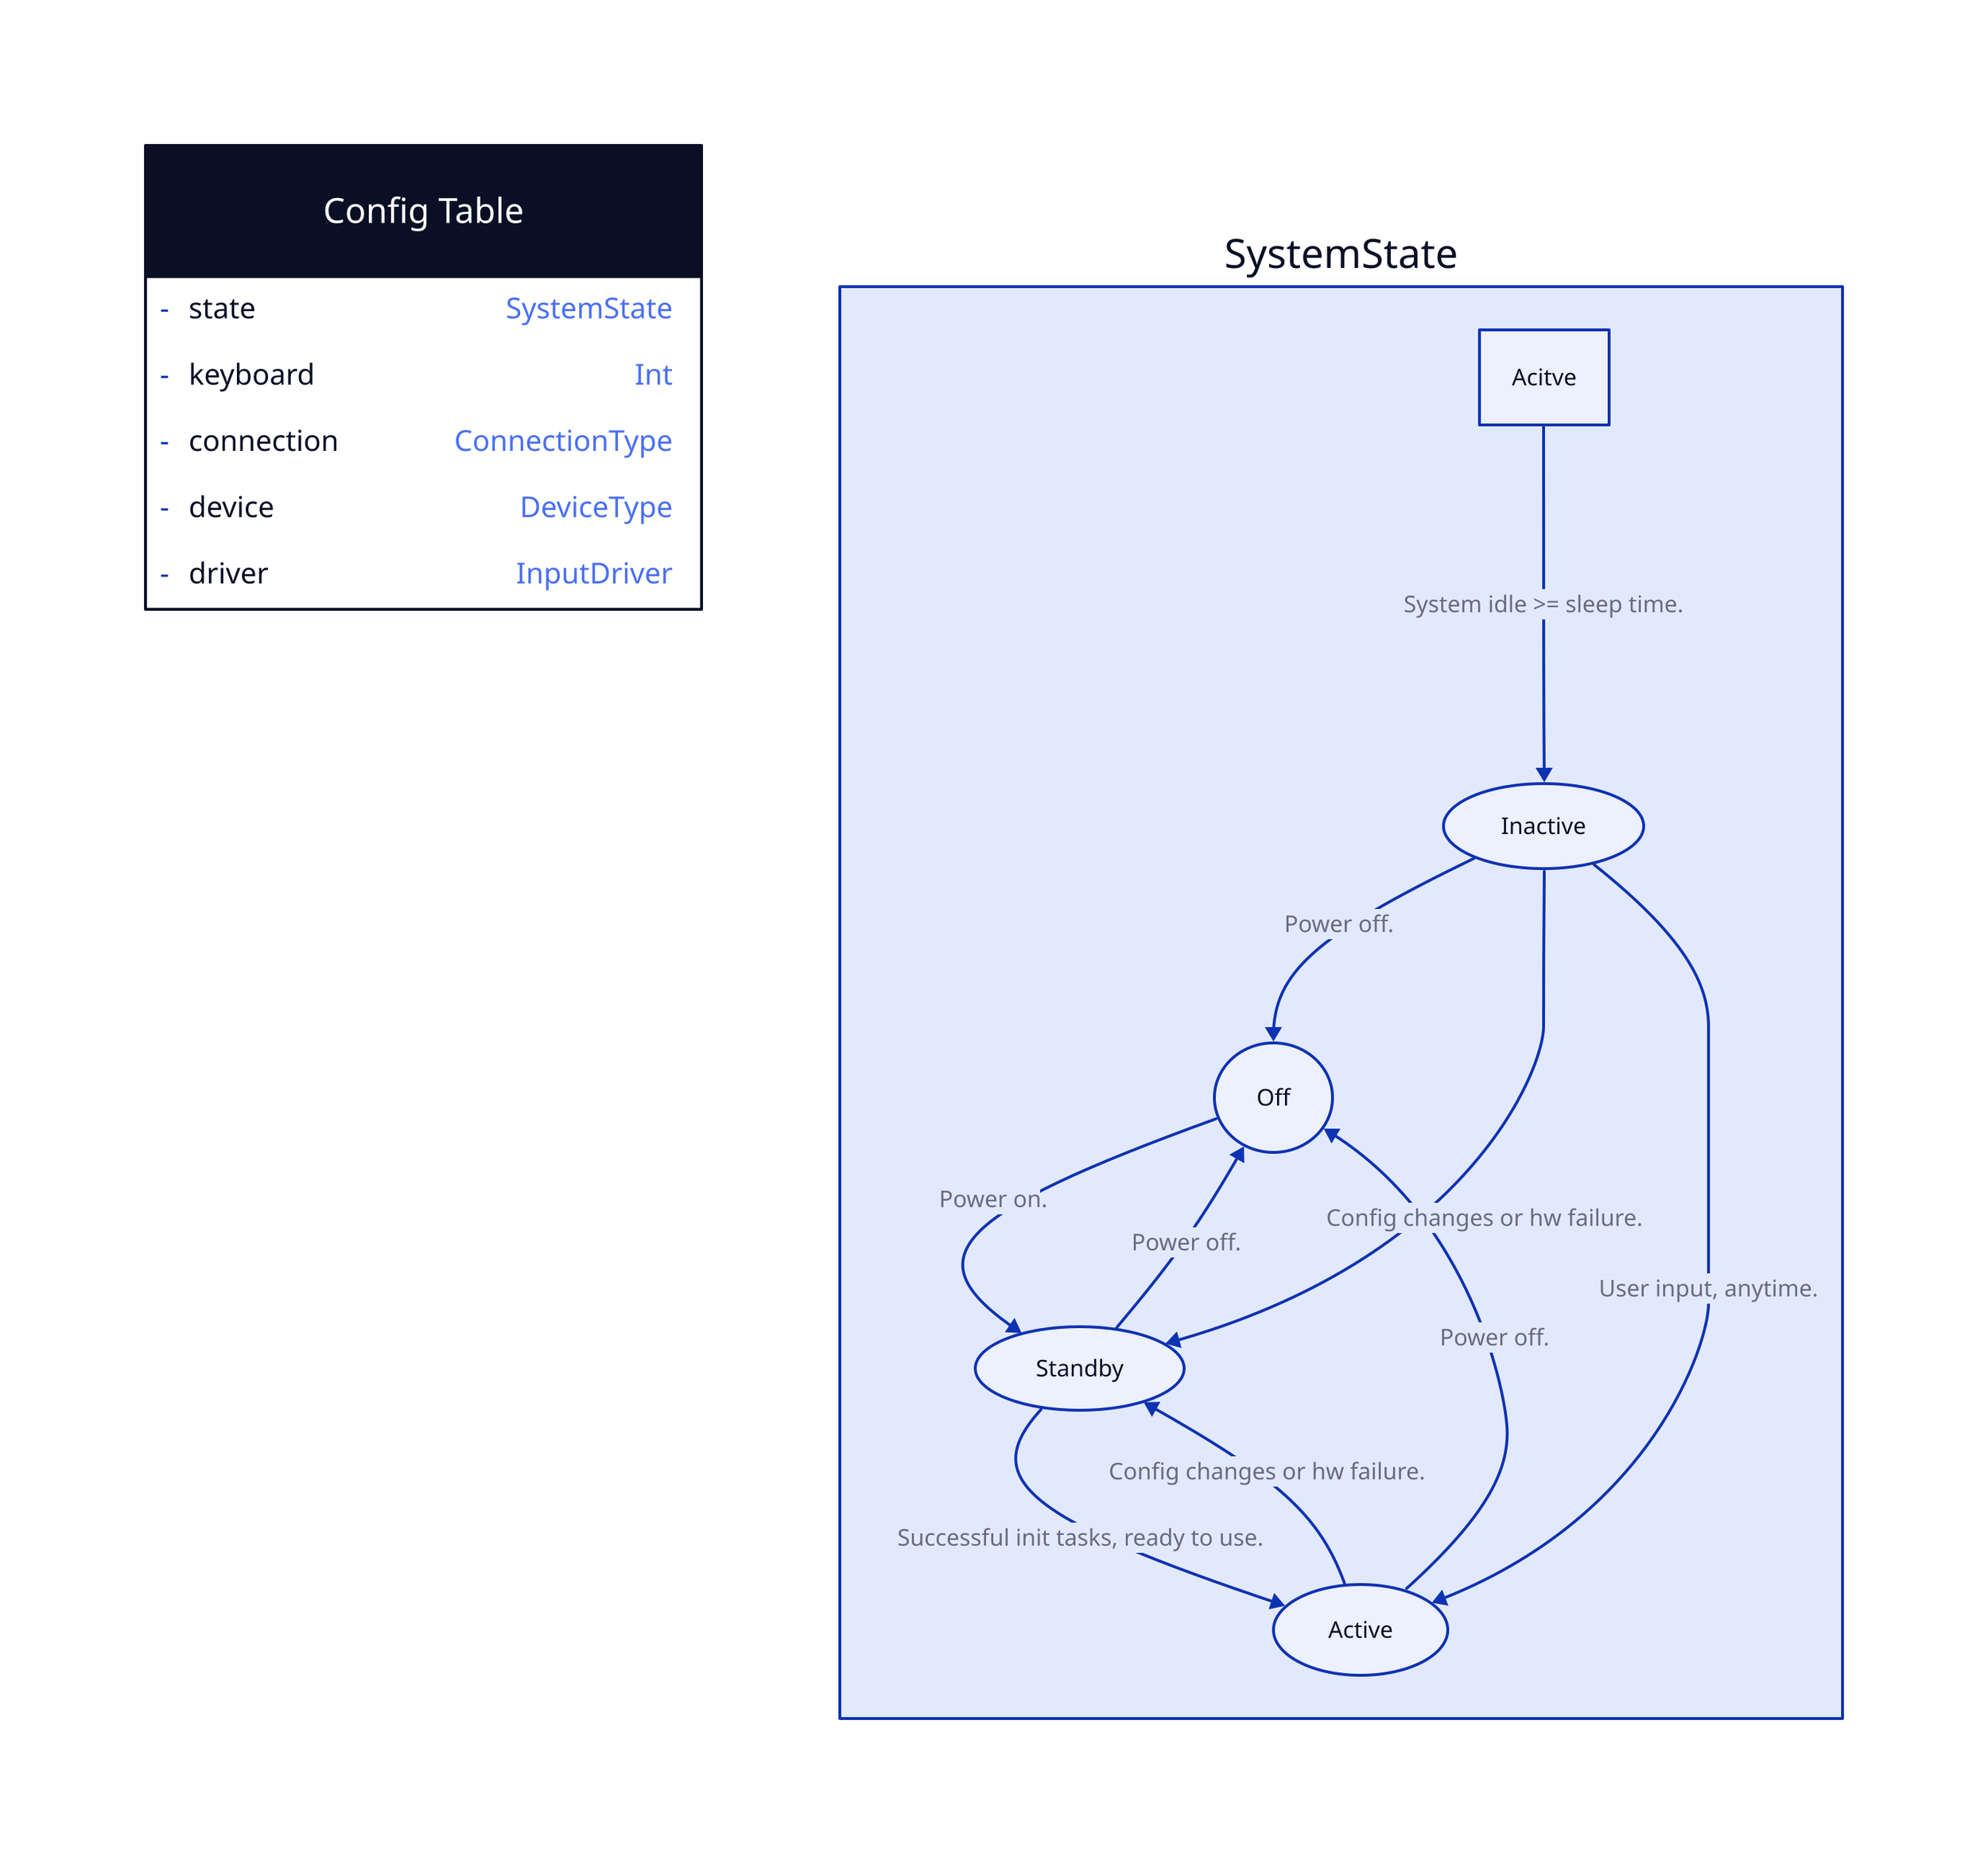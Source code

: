 Config Table : {
    shape: class

    - state : "SystemState"
    - keyboard : "Int"
    - connection : "ConnectionType"
    - device : "DeviceType"
    - driver: "InputDriver"
}

SystemState : {

    Off.shape : oval
    Standby.shape : oval
    Inactive.shape : oval
    Active.shape : oval

    Off -> Standby : Power on.

    Standby -> Off : Power off.
    Standby -> Active : Successful init tasks, ready to use.


    Inactive -> Off : Power off.
    Inactive -> Standby : Config changes or hw failure.
    Inactive -> Active : User input, anytime.
    
    Active -> Off : Power off.
    Active -> Standby : Config changes or hw failure.
    Acitve -> Inactive : System idle >= sleep time.

}